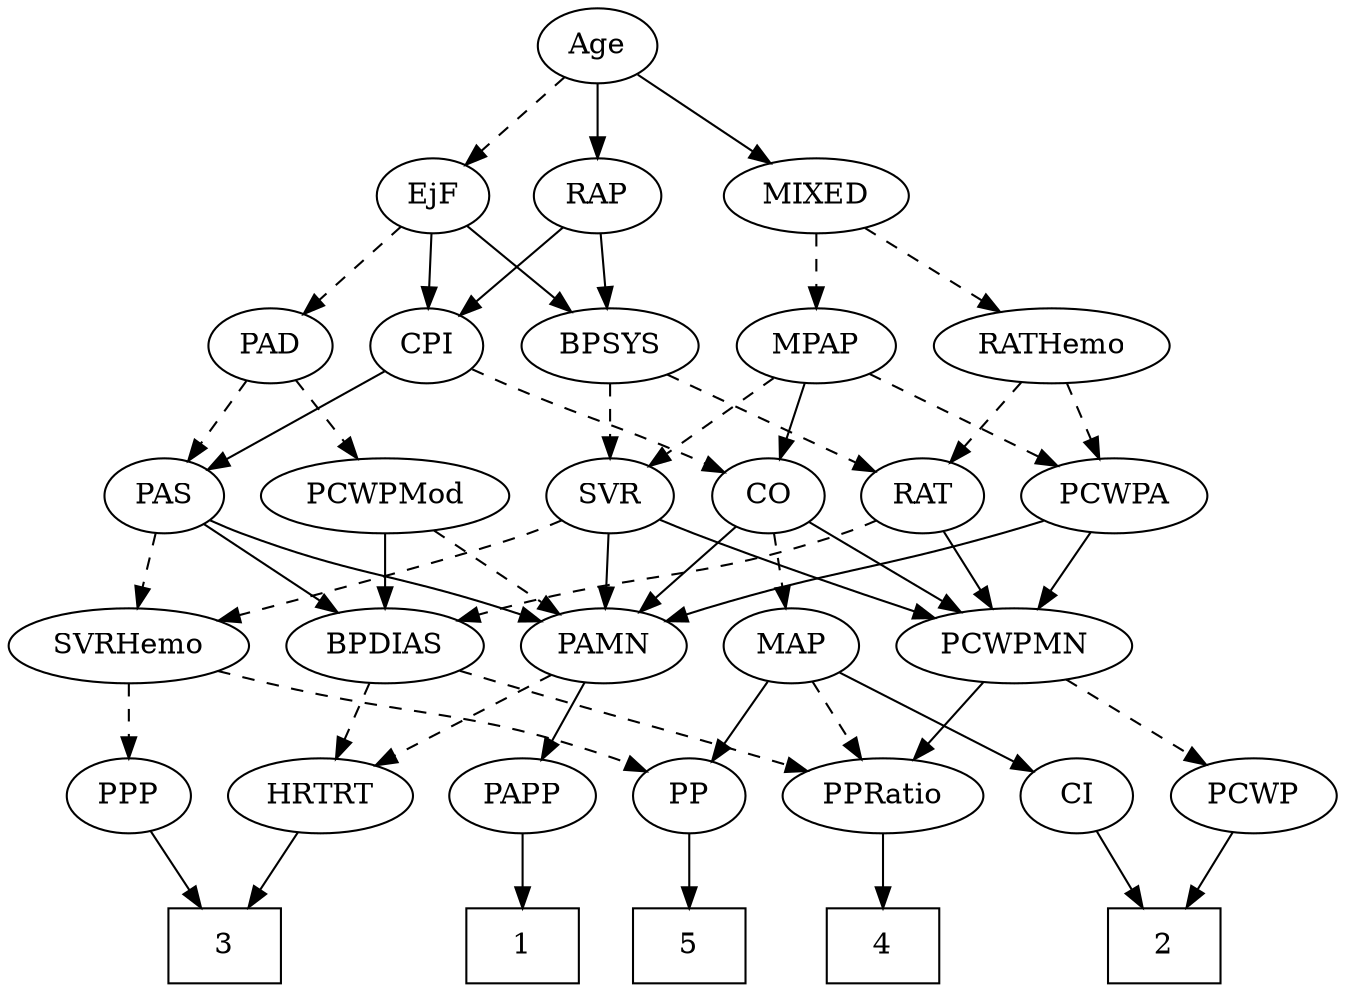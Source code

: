 strict digraph {
	graph [bb="0,0,586.14,468"];
	node [label="\N"];
	1	[height=0.5,
		pos="224.05,18",
		shape=box,
		width=0.75];
	2	[height=0.5,
		pos="511.05,18",
		shape=box,
		width=0.75];
	3	[height=0.5,
		pos="93.046,18",
		shape=box,
		width=0.75];
	4	[height=0.5,
		pos="386.05,18",
		shape=box,
		width=0.75];
	5	[height=0.5,
		pos="301.05,18",
		shape=box,
		width=0.75];
	Age	[height=0.5,
		pos="253.05,450",
		width=0.75];
	EjF	[height=0.5,
		pos="178.05,378",
		width=0.75];
	Age -> EjF	[pos="e,193.2,393.14 237.87,434.83 227.19,424.87 212.73,411.37 200.69,400.14",
		style=dashed];
	RAP	[height=0.5,
		pos="253.05,378",
		width=0.77632];
	Age -> RAP	[pos="e,253.05,396.1 253.05,431.7 253.05,423.98 253.05,414.71 253.05,406.11",
		style=solid];
	MIXED	[height=0.5,
		pos="349.05,378",
		width=1.1193];
	Age -> MIXED	[pos="e,328.89,393.7 270.65,436.16 284.67,425.94 304.55,411.44 320.78,399.61",
		style=solid];
	BPSYS	[height=0.5,
		pos="258.05,306",
		width=1.0471];
	EjF -> BPSYS	[pos="e,240.61,322.26 193.85,363.17 205.01,353.4 220.2,340.11 233,328.91",
		style=solid];
	PAD	[height=0.5,
		pos="101.05,306",
		width=0.79437];
	EjF -> PAD	[pos="e,116.6,321.14 162.46,362.83 151.5,352.87 136.65,339.37 124.3,328.14",
		style=dashed];
	CPI	[height=0.5,
		pos="175.05,306",
		width=0.75];
	EjF -> CPI	[pos="e,175.78,324.1 177.3,359.7 176.97,351.98 176.58,342.71 176.21,334.11",
		style=solid];
	RAP -> BPSYS	[pos="e,256.82,324.1 254.28,359.7 254.83,351.98 255.49,342.71 256.11,334.11",
		style=solid];
	RAP -> CPI	[pos="e,190.54,320.91 237.26,362.83 225.98,352.71 210.63,338.93 197.99,327.59",
		style=solid];
	MPAP	[height=0.5,
		pos="349.05,306",
		width=0.97491];
	MIXED -> MPAP	[pos="e,349.05,324.1 349.05,359.7 349.05,351.98 349.05,342.71 349.05,334.11",
		style=dashed];
	RATHemo	[height=0.5,
		pos="451.05,306",
		width=1.3721];
	MIXED -> RATHemo	[pos="e,428.88,322.21 370.18,362.5 384.66,352.56 404.09,339.23 420.27,328.12",
		style=dashed];
	CO	[height=0.5,
		pos="331.05,234",
		width=0.75];
	MPAP -> CO	[pos="e,335.36,251.79 344.69,288.05 342.65,280.14 340.18,270.54 337.91,261.69",
		style=solid];
	SVR	[height=0.5,
		pos="258.05,234",
		width=0.77632];
	MPAP -> SVR	[pos="e,275.34,248.3 330.19,290.5 316.7,280.12 298.38,266.03 283.58,254.64",
		style=dashed];
	PCWPA	[height=0.5,
		pos="490.05,234",
		width=1.1555];
	MPAP -> PCWPA	[pos="e,463.73,248.06 373.28,292.97 395.63,281.87 429.07,265.27 454.44,252.68",
		style=dashed];
	RAT	[height=0.5,
		pos="403.05,234",
		width=0.75827];
	BPSYS -> RAT	[pos="e,381.49,245.41 283.63,292.65 308.4,280.69 345.96,262.56 372.33,249.83",
		style=dashed];
	BPSYS -> SVR	[pos="e,258.05,252.1 258.05,287.7 258.05,279.98 258.05,270.71 258.05,262.11",
		style=dashed];
	PAS	[height=0.5,
		pos="63.046,234",
		width=0.75];
	PAD -> PAS	[pos="e,71.811,251.15 92.232,288.76 87.628,280.28 81.891,269.71 76.724,260.2",
		style=dashed];
	PCWPMod	[height=0.5,
		pos="160.05,234",
		width=1.4443];
	PAD -> PCWPMod	[pos="e,146.03,251.63 113.85,289.81 121.34,280.93 130.96,269.5 139.49,259.39",
		style=dashed];
	PAMN	[height=0.5,
		pos="257.05,162",
		width=1.011];
	CO -> PAMN	[pos="e,273.28,178.36 316.07,218.83 305.89,209.2 292.2,196.25 280.57,185.25",
		style=solid];
	PCWPMN	[height=0.5,
		pos="441.05,162",
		width=1.3902];
	CO -> PCWPMN	[pos="e,417.52,177.97 350.21,220.81 366.36,210.53 389.82,195.6 408.85,183.49",
		style=solid];
	MAP	[height=0.5,
		pos="342.05,162",
		width=0.84854];
	CO -> MAP	[pos="e,339.33,180.28 333.71,216.05 334.92,208.35 336.38,199.03 337.75,190.36",
		style=dashed];
	PAS -> PAMN	[pos="e,228.89,173.62 84.164,222.47 89.002,220.21 94.16,217.93 99.046,216 147.68,196.8 161.62,197.07 211.05,180 213.76,179.06 216.56,178.08 \
219.37,177.07",
		style=solid];
	SVRHemo	[height=0.5,
		pos="50.046,162",
		width=1.3902];
	PAS -> SVRHemo	[pos="e,53.254,180.28 59.899,216.05 58.467,208.35 56.736,199.03 55.127,190.36",
		style=dashed];
	BPDIAS	[height=0.5,
		pos="160.05,162",
		width=1.1735];
	PAS -> BPDIAS	[pos="e,139.34,177.94 80.837,220.16 94.902,210.01 114.82,195.64 131.17,183.84",
		style=solid];
	PAPP	[height=0.5,
		pos="224.05,90",
		width=0.88464];
	PAMN -> PAPP	[pos="e,231.81,107.47 249.23,144.41 245.32,136.13 240.51,125.92 236.14,116.66",
		style=solid];
	HRTRT	[height=0.5,
		pos="135.05,90",
		width=1.1013];
	PAMN -> HRTRT	[pos="e,158.72,104.58 234.1,147.83 215.34,137.07 188.58,121.72 167.61,109.68",
		style=dashed];
	RATHemo -> RAT	[pos="e,414.01,250.99 439.67,288.41 433.73,279.74 426.34,268.97 419.76,259.38",
		style=dashed];
	RATHemo -> PCWPA	[pos="e,480.69,251.79 460.49,288.05 465.09,279.8 470.71,269.7 475.82,260.54",
		style=dashed];
	CPI -> CO	[pos="e,309.78,245.2 196.31,294.8 201.14,292.53 206.26,290.16 211.05,288 248.08,271.33 258.01,268.67 295.05,252 296.84,251.19 298.68,250.35 \
300.54,249.5",
		style=dashed];
	CPI -> PAS	[pos="e,82.138,246.93 156.05,293.13 138.11,281.91 110.99,264.97 90.666,252.26",
		style=solid];
	RAT -> PCWPMN	[pos="e,431.75,180.12 411.86,216.76 416.33,208.53 421.87,198.32 426.92,189.02",
		style=solid];
	RAT -> BPDIAS	[pos="e,191.81,173.87 382.04,222.16 377.2,219.92 372.01,217.73 367.05,216 300.25,192.77 280.17,199.01 212.05,180 208.65,179.05 205.14,\
178.02 201.63,176.95",
		style=dashed];
	SVR -> PAMN	[pos="e,257.29,180.1 257.8,215.7 257.69,207.98 257.56,198.71 257.43,190.11",
		style=solid];
	SVR -> PCWPMN	[pos="e,405.93,174.84 279.83,222.63 284.8,220.37 290.08,218.04 295.05,216 328.66,202.2 367.35,188.24 396.45,178.12",
		style=solid];
	SVR -> SVRHemo	[pos="e,87.75,174.06 236.33,222.45 231.36,220.2 226.06,217.92 221.05,216 198.41,207.33 139.86,189.55 97.579,176.98",
		style=dashed];
	PCWPMod -> PAMN	[pos="e,237.23,177.3 181.57,217.46 195.48,207.43 213.72,194.27 228.78,183.4",
		style=dashed];
	PCWPMod -> BPDIAS	[pos="e,160.05,180.1 160.05,215.7 160.05,207.98 160.05,198.71 160.05,190.11",
		style=solid];
	PCWPA -> PAMN	[pos="e,284.49,173.89 458.59,222.16 452.15,220.04 445.4,217.89 439.05,216 378.71,198.04 362.02,199.15 302.05,180 299.45,179.17 296.79,\
178.28 294.11,177.35",
		style=solid];
	PCWPA -> PCWPMN	[pos="e,452.91,179.96 478.43,216.41 472.54,207.99 465.26,197.58 458.69,188.2",
		style=solid];
	PPRatio	[height=0.5,
		pos="386.05,90",
		width=1.1013];
	PCWPMN -> PPRatio	[pos="e,398.99,107.47 428.01,144.41 421.23,135.78 412.81,125.06 405.29,115.5",
		style=solid];
	PCWP	[height=0.5,
		pos="551.05,90",
		width=0.97491];
	PCWPMN -> PCWP	[pos="e,529.72,104.57 464.64,145.98 481.09,135.52 503.18,121.46 520.9,110.18",
		style=dashed];
	PP	[height=0.5,
		pos="301.05,90",
		width=0.75];
	SVRHemo -> PP	[pos="e,280.42,101.66 87.416,149.9 94.577,147.87 102.03,145.82 109.05,144 177.92,126.14 197.82,131.33 265.05,108 266.96,107.34 268.9,106.6 \
270.84,105.83",
		style=dashed];
	PPP	[height=0.5,
		pos="50.046,90",
		width=0.75];
	SVRHemo -> PPP	[pos="e,50.046,108.1 50.046,143.7 50.046,135.98 50.046,126.71 50.046,118.11",
		style=dashed];
	BPDIAS -> PPRatio	[pos="e,355.81,101.77 192.17,150.3 198.73,148.17 205.6,145.98 212.05,144 267.31,127.01 281.94,125.48 337.05,108 340,107.06 343.04,106.07 \
346.1,105.06",
		style=dashed];
	BPDIAS -> HRTRT	[pos="e,141.22,108.28 153.99,144.05 151.18,136.18 147.77,126.62 144.61,117.79",
		style=dashed];
	MAP -> PP	[pos="e,310.5,107.15 332.54,144.76 327.52,136.19 321.25,125.49 315.63,115.9",
		style=solid];
	MAP -> PPRatio	[pos="e,375.59,107.63 352.25,144.76 357.56,136.32 364.17,125.8 370.14,116.31",
		style=dashed];
	CI	[height=0.5,
		pos="471.05,90",
		width=0.75];
	MAP -> CI	[pos="e,450.76,102.01 363.93,149.13 385.38,137.49 418.21,119.67 441.87,106.83",
		style=solid];
	PP -> 5	[pos="e,301.05,36.104 301.05,71.697 301.05,63.983 301.05,54.712 301.05,46.112",
		style=solid];
	PPP -> 3	[pos="e,82.423,36.292 59.803,73.116 64.91,64.801 71.293,54.41 77.097,44.963",
		style=solid];
	PPRatio -> 4	[pos="e,386.05,36.104 386.05,71.697 386.05,63.983 386.05,54.712 386.05,46.112",
		style=solid];
	PCWP -> 2	[pos="e,521.02,36.447 541.57,72.411 536.92,64.285 531.22,54.307 526.01,45.184",
		style=solid];
	CI -> 2	[pos="e,501.26,36.124 480.32,72.765 485.03,64.525 490.86,54.317 496.18,45.016",
		style=solid];
	PAPP -> 1	[pos="e,224.05,36.104 224.05,71.697 224.05,63.983 224.05,54.712 224.05,46.112",
		style=solid];
	HRTRT -> 3	[pos="e,103.51,36.447 125.09,72.411 120.22,64.285 114.23,54.307 108.76,45.184",
		style=solid];
}
